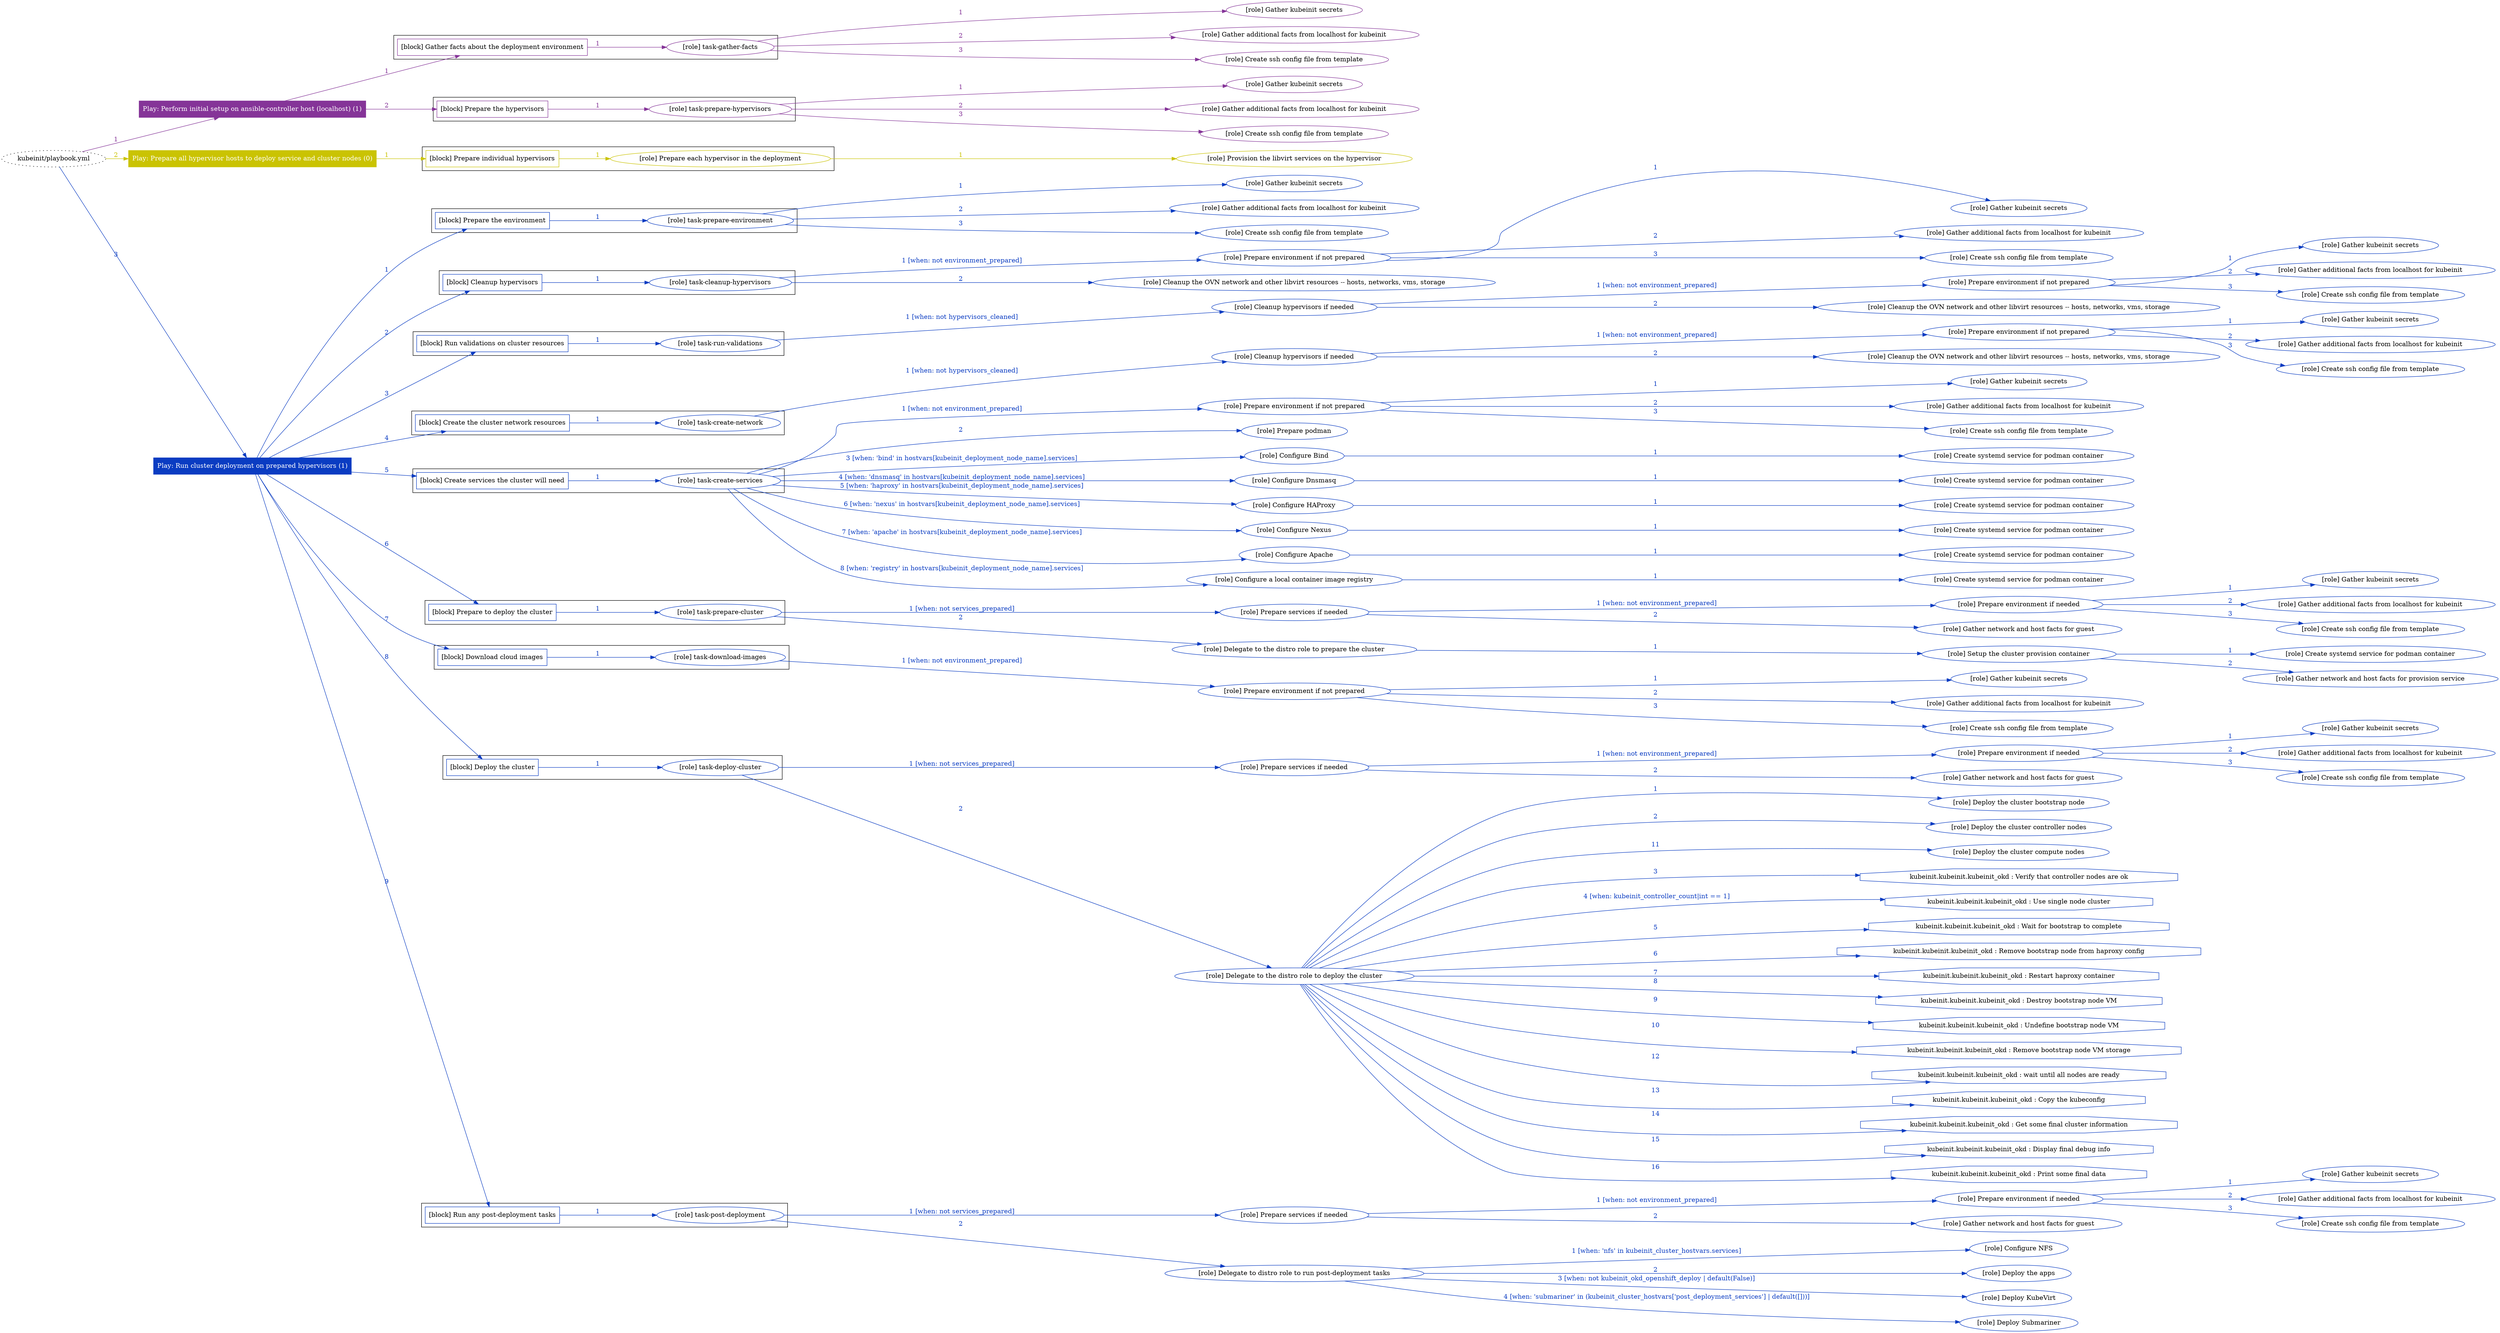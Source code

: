 digraph {
	graph [concentrate=true ordering=in rankdir=LR ratio=fill]
	edge [esep=5 sep=10]
	"kubeinit/playbook.yml" [URL="/home/runner/work/kubeinit/kubeinit/kubeinit/playbook.yml" id=playbook_5c64fff0 style=dotted]
	play_098c09b7 [label="Play: Perform initial setup on ansible-controller host (localhost) (1)" URL="/home/runner/work/kubeinit/kubeinit/kubeinit/playbook.yml" color="#853498" fontcolor="#ffffff" id=play_098c09b7 shape=box style=filled tooltip=localhost]
	"kubeinit/playbook.yml" -> play_098c09b7 [label="1 " color="#853498" fontcolor="#853498" id=edge_2350cc9f labeltooltip="1 " tooltip="1 "]
	subgraph "Gather kubeinit secrets" {
		role_f4198620 [label="[role] Gather kubeinit secrets" URL="/home/runner/.ansible/collections/ansible_collections/kubeinit/kubeinit/roles/kubeinit_prepare/tasks/gather_kubeinit_facts.yml" color="#853498" id=role_f4198620 tooltip="Gather kubeinit secrets"]
	}
	subgraph "Gather additional facts from localhost for kubeinit" {
		role_081569d1 [label="[role] Gather additional facts from localhost for kubeinit" URL="/home/runner/.ansible/collections/ansible_collections/kubeinit/kubeinit/roles/kubeinit_prepare/tasks/gather_kubeinit_facts.yml" color="#853498" id=role_081569d1 tooltip="Gather additional facts from localhost for kubeinit"]
	}
	subgraph "Create ssh config file from template" {
		role_ac00b45e [label="[role] Create ssh config file from template" URL="/home/runner/.ansible/collections/ansible_collections/kubeinit/kubeinit/roles/kubeinit_prepare/tasks/gather_kubeinit_facts.yml" color="#853498" id=role_ac00b45e tooltip="Create ssh config file from template"]
	}
	subgraph "task-gather-facts" {
		role_9a787d7d [label="[role] task-gather-facts" URL="/home/runner/work/kubeinit/kubeinit/kubeinit/playbook.yml" color="#853498" id=role_9a787d7d tooltip="task-gather-facts"]
		role_9a787d7d -> role_f4198620 [label="1 " color="#853498" fontcolor="#853498" id=edge_14271a82 labeltooltip="1 " tooltip="1 "]
		role_9a787d7d -> role_081569d1 [label="2 " color="#853498" fontcolor="#853498" id=edge_edb119b6 labeltooltip="2 " tooltip="2 "]
		role_9a787d7d -> role_ac00b45e [label="3 " color="#853498" fontcolor="#853498" id=edge_bda9914f labeltooltip="3 " tooltip="3 "]
	}
	subgraph "Gather kubeinit secrets" {
		role_eadb65dd [label="[role] Gather kubeinit secrets" URL="/home/runner/.ansible/collections/ansible_collections/kubeinit/kubeinit/roles/kubeinit_prepare/tasks/gather_kubeinit_facts.yml" color="#853498" id=role_eadb65dd tooltip="Gather kubeinit secrets"]
	}
	subgraph "Gather additional facts from localhost for kubeinit" {
		role_72139de1 [label="[role] Gather additional facts from localhost for kubeinit" URL="/home/runner/.ansible/collections/ansible_collections/kubeinit/kubeinit/roles/kubeinit_prepare/tasks/gather_kubeinit_facts.yml" color="#853498" id=role_72139de1 tooltip="Gather additional facts from localhost for kubeinit"]
	}
	subgraph "Create ssh config file from template" {
		role_6577b3f1 [label="[role] Create ssh config file from template" URL="/home/runner/.ansible/collections/ansible_collections/kubeinit/kubeinit/roles/kubeinit_prepare/tasks/gather_kubeinit_facts.yml" color="#853498" id=role_6577b3f1 tooltip="Create ssh config file from template"]
	}
	subgraph "task-prepare-hypervisors" {
		role_64efc238 [label="[role] task-prepare-hypervisors" URL="/home/runner/work/kubeinit/kubeinit/kubeinit/playbook.yml" color="#853498" id=role_64efc238 tooltip="task-prepare-hypervisors"]
		role_64efc238 -> role_eadb65dd [label="1 " color="#853498" fontcolor="#853498" id=edge_8f3de5b5 labeltooltip="1 " tooltip="1 "]
		role_64efc238 -> role_72139de1 [label="2 " color="#853498" fontcolor="#853498" id=edge_70d04e8b labeltooltip="2 " tooltip="2 "]
		role_64efc238 -> role_6577b3f1 [label="3 " color="#853498" fontcolor="#853498" id=edge_942d8813 labeltooltip="3 " tooltip="3 "]
	}
	subgraph "Play: Perform initial setup on ansible-controller host (localhost) (1)" {
		play_098c09b7 -> block_c48faa40 [label=1 color="#853498" fontcolor="#853498" id=edge_3a2347aa labeltooltip=1 tooltip=1]
		subgraph cluster_block_c48faa40 {
			block_c48faa40 [label="[block] Gather facts about the deployment environment" URL="/home/runner/work/kubeinit/kubeinit/kubeinit/playbook.yml" color="#853498" id=block_c48faa40 labeltooltip="Gather facts about the deployment environment" shape=box tooltip="Gather facts about the deployment environment"]
			block_c48faa40 -> role_9a787d7d [label="1 " color="#853498" fontcolor="#853498" id=edge_79a04553 labeltooltip="1 " tooltip="1 "]
		}
		play_098c09b7 -> block_b8f6a301 [label=2 color="#853498" fontcolor="#853498" id=edge_0a862037 labeltooltip=2 tooltip=2]
		subgraph cluster_block_b8f6a301 {
			block_b8f6a301 [label="[block] Prepare the hypervisors" URL="/home/runner/work/kubeinit/kubeinit/kubeinit/playbook.yml" color="#853498" id=block_b8f6a301 labeltooltip="Prepare the hypervisors" shape=box tooltip="Prepare the hypervisors"]
			block_b8f6a301 -> role_64efc238 [label="1 " color="#853498" fontcolor="#853498" id=edge_d7a56433 labeltooltip="1 " tooltip="1 "]
		}
	}
	play_0000eeab [label="Play: Prepare all hypervisor hosts to deploy service and cluster nodes (0)" URL="/home/runner/work/kubeinit/kubeinit/kubeinit/playbook.yml" color="#cac302" fontcolor="#ffffff" id=play_0000eeab shape=box style=filled tooltip="Play: Prepare all hypervisor hosts to deploy service and cluster nodes (0)"]
	"kubeinit/playbook.yml" -> play_0000eeab [label="2 " color="#cac302" fontcolor="#cac302" id=edge_6c7a5d6a labeltooltip="2 " tooltip="2 "]
	subgraph "Provision the libvirt services on the hypervisor" {
		role_10a92c51 [label="[role] Provision the libvirt services on the hypervisor" URL="/home/runner/.ansible/collections/ansible_collections/kubeinit/kubeinit/roles/kubeinit_prepare/tasks/prepare_hypervisor.yml" color="#cac302" id=role_10a92c51 tooltip="Provision the libvirt services on the hypervisor"]
	}
	subgraph "Prepare each hypervisor in the deployment" {
		role_95aa93ee [label="[role] Prepare each hypervisor in the deployment" URL="/home/runner/work/kubeinit/kubeinit/kubeinit/playbook.yml" color="#cac302" id=role_95aa93ee tooltip="Prepare each hypervisor in the deployment"]
		role_95aa93ee -> role_10a92c51 [label="1 " color="#cac302" fontcolor="#cac302" id=edge_3e588d19 labeltooltip="1 " tooltip="1 "]
	}
	subgraph "Play: Prepare all hypervisor hosts to deploy service and cluster nodes (0)" {
		play_0000eeab -> block_6b227961 [label=1 color="#cac302" fontcolor="#cac302" id=edge_3ff29197 labeltooltip=1 tooltip=1]
		subgraph cluster_block_6b227961 {
			block_6b227961 [label="[block] Prepare individual hypervisors" URL="/home/runner/work/kubeinit/kubeinit/kubeinit/playbook.yml" color="#cac302" id=block_6b227961 labeltooltip="Prepare individual hypervisors" shape=box tooltip="Prepare individual hypervisors"]
			block_6b227961 -> role_95aa93ee [label="1 " color="#cac302" fontcolor="#cac302" id=edge_d4e1f210 labeltooltip="1 " tooltip="1 "]
		}
	}
	play_dec44e5a [label="Play: Run cluster deployment on prepared hypervisors (1)" URL="/home/runner/work/kubeinit/kubeinit/kubeinit/playbook.yml" color="#0a3cc2" fontcolor="#ffffff" id=play_dec44e5a shape=box style=filled tooltip=localhost]
	"kubeinit/playbook.yml" -> play_dec44e5a [label="3 " color="#0a3cc2" fontcolor="#0a3cc2" id=edge_53914278 labeltooltip="3 " tooltip="3 "]
	subgraph "Gather kubeinit secrets" {
		role_0bfbb61c [label="[role] Gather kubeinit secrets" URL="/home/runner/.ansible/collections/ansible_collections/kubeinit/kubeinit/roles/kubeinit_prepare/tasks/gather_kubeinit_facts.yml" color="#0a3cc2" id=role_0bfbb61c tooltip="Gather kubeinit secrets"]
	}
	subgraph "Gather additional facts from localhost for kubeinit" {
		role_3742be3c [label="[role] Gather additional facts from localhost for kubeinit" URL="/home/runner/.ansible/collections/ansible_collections/kubeinit/kubeinit/roles/kubeinit_prepare/tasks/gather_kubeinit_facts.yml" color="#0a3cc2" id=role_3742be3c tooltip="Gather additional facts from localhost for kubeinit"]
	}
	subgraph "Create ssh config file from template" {
		role_8e2ca926 [label="[role] Create ssh config file from template" URL="/home/runner/.ansible/collections/ansible_collections/kubeinit/kubeinit/roles/kubeinit_prepare/tasks/gather_kubeinit_facts.yml" color="#0a3cc2" id=role_8e2ca926 tooltip="Create ssh config file from template"]
	}
	subgraph "task-prepare-environment" {
		role_1ad313c5 [label="[role] task-prepare-environment" URL="/home/runner/work/kubeinit/kubeinit/kubeinit/playbook.yml" color="#0a3cc2" id=role_1ad313c5 tooltip="task-prepare-environment"]
		role_1ad313c5 -> role_0bfbb61c [label="1 " color="#0a3cc2" fontcolor="#0a3cc2" id=edge_0ab4e9f3 labeltooltip="1 " tooltip="1 "]
		role_1ad313c5 -> role_3742be3c [label="2 " color="#0a3cc2" fontcolor="#0a3cc2" id=edge_0aeb4d5e labeltooltip="2 " tooltip="2 "]
		role_1ad313c5 -> role_8e2ca926 [label="3 " color="#0a3cc2" fontcolor="#0a3cc2" id=edge_7afc3b45 labeltooltip="3 " tooltip="3 "]
	}
	subgraph "Gather kubeinit secrets" {
		role_ff3e6375 [label="[role] Gather kubeinit secrets" URL="/home/runner/.ansible/collections/ansible_collections/kubeinit/kubeinit/roles/kubeinit_prepare/tasks/gather_kubeinit_facts.yml" color="#0a3cc2" id=role_ff3e6375 tooltip="Gather kubeinit secrets"]
	}
	subgraph "Gather additional facts from localhost for kubeinit" {
		role_a22461a1 [label="[role] Gather additional facts from localhost for kubeinit" URL="/home/runner/.ansible/collections/ansible_collections/kubeinit/kubeinit/roles/kubeinit_prepare/tasks/gather_kubeinit_facts.yml" color="#0a3cc2" id=role_a22461a1 tooltip="Gather additional facts from localhost for kubeinit"]
	}
	subgraph "Create ssh config file from template" {
		role_867b6ceb [label="[role] Create ssh config file from template" URL="/home/runner/.ansible/collections/ansible_collections/kubeinit/kubeinit/roles/kubeinit_prepare/tasks/gather_kubeinit_facts.yml" color="#0a3cc2" id=role_867b6ceb tooltip="Create ssh config file from template"]
	}
	subgraph "Prepare environment if not prepared" {
		role_15704f88 [label="[role] Prepare environment if not prepared" URL="/home/runner/.ansible/collections/ansible_collections/kubeinit/kubeinit/roles/kubeinit_prepare/tasks/cleanup_hypervisors.yml" color="#0a3cc2" id=role_15704f88 tooltip="Prepare environment if not prepared"]
		role_15704f88 -> role_ff3e6375 [label="1 " color="#0a3cc2" fontcolor="#0a3cc2" id=edge_af329da4 labeltooltip="1 " tooltip="1 "]
		role_15704f88 -> role_a22461a1 [label="2 " color="#0a3cc2" fontcolor="#0a3cc2" id=edge_a53b3f7c labeltooltip="2 " tooltip="2 "]
		role_15704f88 -> role_867b6ceb [label="3 " color="#0a3cc2" fontcolor="#0a3cc2" id=edge_0f8ad7c5 labeltooltip="3 " tooltip="3 "]
	}
	subgraph "Cleanup the OVN network and other libvirt resources -- hosts, networks, vms, storage" {
		role_e470b61a [label="[role] Cleanup the OVN network and other libvirt resources -- hosts, networks, vms, storage" URL="/home/runner/.ansible/collections/ansible_collections/kubeinit/kubeinit/roles/kubeinit_prepare/tasks/cleanup_hypervisors.yml" color="#0a3cc2" id=role_e470b61a tooltip="Cleanup the OVN network and other libvirt resources -- hosts, networks, vms, storage"]
	}
	subgraph "task-cleanup-hypervisors" {
		role_52346d52 [label="[role] task-cleanup-hypervisors" URL="/home/runner/work/kubeinit/kubeinit/kubeinit/playbook.yml" color="#0a3cc2" id=role_52346d52 tooltip="task-cleanup-hypervisors"]
		role_52346d52 -> role_15704f88 [label="1 [when: not environment_prepared]" color="#0a3cc2" fontcolor="#0a3cc2" id=edge_9ef0f795 labeltooltip="1 [when: not environment_prepared]" tooltip="1 [when: not environment_prepared]"]
		role_52346d52 -> role_e470b61a [label="2 " color="#0a3cc2" fontcolor="#0a3cc2" id=edge_a9c673ce labeltooltip="2 " tooltip="2 "]
	}
	subgraph "Gather kubeinit secrets" {
		role_a89149c8 [label="[role] Gather kubeinit secrets" URL="/home/runner/.ansible/collections/ansible_collections/kubeinit/kubeinit/roles/kubeinit_prepare/tasks/gather_kubeinit_facts.yml" color="#0a3cc2" id=role_a89149c8 tooltip="Gather kubeinit secrets"]
	}
	subgraph "Gather additional facts from localhost for kubeinit" {
		role_e8dc2c94 [label="[role] Gather additional facts from localhost for kubeinit" URL="/home/runner/.ansible/collections/ansible_collections/kubeinit/kubeinit/roles/kubeinit_prepare/tasks/gather_kubeinit_facts.yml" color="#0a3cc2" id=role_e8dc2c94 tooltip="Gather additional facts from localhost for kubeinit"]
	}
	subgraph "Create ssh config file from template" {
		role_a50199bf [label="[role] Create ssh config file from template" URL="/home/runner/.ansible/collections/ansible_collections/kubeinit/kubeinit/roles/kubeinit_prepare/tasks/gather_kubeinit_facts.yml" color="#0a3cc2" id=role_a50199bf tooltip="Create ssh config file from template"]
	}
	subgraph "Prepare environment if not prepared" {
		role_d327fd67 [label="[role] Prepare environment if not prepared" URL="/home/runner/.ansible/collections/ansible_collections/kubeinit/kubeinit/roles/kubeinit_prepare/tasks/cleanup_hypervisors.yml" color="#0a3cc2" id=role_d327fd67 tooltip="Prepare environment if not prepared"]
		role_d327fd67 -> role_a89149c8 [label="1 " color="#0a3cc2" fontcolor="#0a3cc2" id=edge_93977b64 labeltooltip="1 " tooltip="1 "]
		role_d327fd67 -> role_e8dc2c94 [label="2 " color="#0a3cc2" fontcolor="#0a3cc2" id=edge_7751d6c1 labeltooltip="2 " tooltip="2 "]
		role_d327fd67 -> role_a50199bf [label="3 " color="#0a3cc2" fontcolor="#0a3cc2" id=edge_877dbdea labeltooltip="3 " tooltip="3 "]
	}
	subgraph "Cleanup the OVN network and other libvirt resources -- hosts, networks, vms, storage" {
		role_d412f111 [label="[role] Cleanup the OVN network and other libvirt resources -- hosts, networks, vms, storage" URL="/home/runner/.ansible/collections/ansible_collections/kubeinit/kubeinit/roles/kubeinit_prepare/tasks/cleanup_hypervisors.yml" color="#0a3cc2" id=role_d412f111 tooltip="Cleanup the OVN network and other libvirt resources -- hosts, networks, vms, storage"]
	}
	subgraph "Cleanup hypervisors if needed" {
		role_64ca1bcd [label="[role] Cleanup hypervisors if needed" URL="/home/runner/.ansible/collections/ansible_collections/kubeinit/kubeinit/roles/kubeinit_validations/tasks/main.yml" color="#0a3cc2" id=role_64ca1bcd tooltip="Cleanup hypervisors if needed"]
		role_64ca1bcd -> role_d327fd67 [label="1 [when: not environment_prepared]" color="#0a3cc2" fontcolor="#0a3cc2" id=edge_56f8f1a5 labeltooltip="1 [when: not environment_prepared]" tooltip="1 [when: not environment_prepared]"]
		role_64ca1bcd -> role_d412f111 [label="2 " color="#0a3cc2" fontcolor="#0a3cc2" id=edge_bf649eb2 labeltooltip="2 " tooltip="2 "]
	}
	subgraph "task-run-validations" {
		role_cde4bd3a [label="[role] task-run-validations" URL="/home/runner/work/kubeinit/kubeinit/kubeinit/playbook.yml" color="#0a3cc2" id=role_cde4bd3a tooltip="task-run-validations"]
		role_cde4bd3a -> role_64ca1bcd [label="1 [when: not hypervisors_cleaned]" color="#0a3cc2" fontcolor="#0a3cc2" id=edge_0aca2f3b labeltooltip="1 [when: not hypervisors_cleaned]" tooltip="1 [when: not hypervisors_cleaned]"]
	}
	subgraph "Gather kubeinit secrets" {
		role_e634a314 [label="[role] Gather kubeinit secrets" URL="/home/runner/.ansible/collections/ansible_collections/kubeinit/kubeinit/roles/kubeinit_prepare/tasks/gather_kubeinit_facts.yml" color="#0a3cc2" id=role_e634a314 tooltip="Gather kubeinit secrets"]
	}
	subgraph "Gather additional facts from localhost for kubeinit" {
		role_7555a2d6 [label="[role] Gather additional facts from localhost for kubeinit" URL="/home/runner/.ansible/collections/ansible_collections/kubeinit/kubeinit/roles/kubeinit_prepare/tasks/gather_kubeinit_facts.yml" color="#0a3cc2" id=role_7555a2d6 tooltip="Gather additional facts from localhost for kubeinit"]
	}
	subgraph "Create ssh config file from template" {
		role_f706d76a [label="[role] Create ssh config file from template" URL="/home/runner/.ansible/collections/ansible_collections/kubeinit/kubeinit/roles/kubeinit_prepare/tasks/gather_kubeinit_facts.yml" color="#0a3cc2" id=role_f706d76a tooltip="Create ssh config file from template"]
	}
	subgraph "Prepare environment if not prepared" {
		role_e5080e1e [label="[role] Prepare environment if not prepared" URL="/home/runner/.ansible/collections/ansible_collections/kubeinit/kubeinit/roles/kubeinit_prepare/tasks/cleanup_hypervisors.yml" color="#0a3cc2" id=role_e5080e1e tooltip="Prepare environment if not prepared"]
		role_e5080e1e -> role_e634a314 [label="1 " color="#0a3cc2" fontcolor="#0a3cc2" id=edge_21ee3b00 labeltooltip="1 " tooltip="1 "]
		role_e5080e1e -> role_7555a2d6 [label="2 " color="#0a3cc2" fontcolor="#0a3cc2" id=edge_201059b6 labeltooltip="2 " tooltip="2 "]
		role_e5080e1e -> role_f706d76a [label="3 " color="#0a3cc2" fontcolor="#0a3cc2" id=edge_3ce6b2d3 labeltooltip="3 " tooltip="3 "]
	}
	subgraph "Cleanup the OVN network and other libvirt resources -- hosts, networks, vms, storage" {
		role_2176c674 [label="[role] Cleanup the OVN network and other libvirt resources -- hosts, networks, vms, storage" URL="/home/runner/.ansible/collections/ansible_collections/kubeinit/kubeinit/roles/kubeinit_prepare/tasks/cleanup_hypervisors.yml" color="#0a3cc2" id=role_2176c674 tooltip="Cleanup the OVN network and other libvirt resources -- hosts, networks, vms, storage"]
	}
	subgraph "Cleanup hypervisors if needed" {
		role_59fde56c [label="[role] Cleanup hypervisors if needed" URL="/home/runner/.ansible/collections/ansible_collections/kubeinit/kubeinit/roles/kubeinit_libvirt/tasks/create_network.yml" color="#0a3cc2" id=role_59fde56c tooltip="Cleanup hypervisors if needed"]
		role_59fde56c -> role_e5080e1e [label="1 [when: not environment_prepared]" color="#0a3cc2" fontcolor="#0a3cc2" id=edge_b52d0197 labeltooltip="1 [when: not environment_prepared]" tooltip="1 [when: not environment_prepared]"]
		role_59fde56c -> role_2176c674 [label="2 " color="#0a3cc2" fontcolor="#0a3cc2" id=edge_6ece2edd labeltooltip="2 " tooltip="2 "]
	}
	subgraph "task-create-network" {
		role_65bdd922 [label="[role] task-create-network" URL="/home/runner/work/kubeinit/kubeinit/kubeinit/playbook.yml" color="#0a3cc2" id=role_65bdd922 tooltip="task-create-network"]
		role_65bdd922 -> role_59fde56c [label="1 [when: not hypervisors_cleaned]" color="#0a3cc2" fontcolor="#0a3cc2" id=edge_44fb8774 labeltooltip="1 [when: not hypervisors_cleaned]" tooltip="1 [when: not hypervisors_cleaned]"]
	}
	subgraph "Gather kubeinit secrets" {
		role_01f61ab6 [label="[role] Gather kubeinit secrets" URL="/home/runner/.ansible/collections/ansible_collections/kubeinit/kubeinit/roles/kubeinit_prepare/tasks/gather_kubeinit_facts.yml" color="#0a3cc2" id=role_01f61ab6 tooltip="Gather kubeinit secrets"]
	}
	subgraph "Gather additional facts from localhost for kubeinit" {
		role_d1955b3e [label="[role] Gather additional facts from localhost for kubeinit" URL="/home/runner/.ansible/collections/ansible_collections/kubeinit/kubeinit/roles/kubeinit_prepare/tasks/gather_kubeinit_facts.yml" color="#0a3cc2" id=role_d1955b3e tooltip="Gather additional facts from localhost for kubeinit"]
	}
	subgraph "Create ssh config file from template" {
		role_9648705f [label="[role] Create ssh config file from template" URL="/home/runner/.ansible/collections/ansible_collections/kubeinit/kubeinit/roles/kubeinit_prepare/tasks/gather_kubeinit_facts.yml" color="#0a3cc2" id=role_9648705f tooltip="Create ssh config file from template"]
	}
	subgraph "Prepare environment if not prepared" {
		role_7384c52a [label="[role] Prepare environment if not prepared" URL="/home/runner/.ansible/collections/ansible_collections/kubeinit/kubeinit/roles/kubeinit_services/tasks/main.yml" color="#0a3cc2" id=role_7384c52a tooltip="Prepare environment if not prepared"]
		role_7384c52a -> role_01f61ab6 [label="1 " color="#0a3cc2" fontcolor="#0a3cc2" id=edge_254b2d4f labeltooltip="1 " tooltip="1 "]
		role_7384c52a -> role_d1955b3e [label="2 " color="#0a3cc2" fontcolor="#0a3cc2" id=edge_3104310b labeltooltip="2 " tooltip="2 "]
		role_7384c52a -> role_9648705f [label="3 " color="#0a3cc2" fontcolor="#0a3cc2" id=edge_7750cc52 labeltooltip="3 " tooltip="3 "]
	}
	subgraph "Prepare podman" {
		role_8d5133e2 [label="[role] Prepare podman" URL="/home/runner/.ansible/collections/ansible_collections/kubeinit/kubeinit/roles/kubeinit_services/tasks/00_create_service_pod.yml" color="#0a3cc2" id=role_8d5133e2 tooltip="Prepare podman"]
	}
	subgraph "Create systemd service for podman container" {
		role_8b932cbb [label="[role] Create systemd service for podman container" URL="/home/runner/.ansible/collections/ansible_collections/kubeinit/kubeinit/roles/kubeinit_bind/tasks/main.yml" color="#0a3cc2" id=role_8b932cbb tooltip="Create systemd service for podman container"]
	}
	subgraph "Configure Bind" {
		role_39aaa7f9 [label="[role] Configure Bind" URL="/home/runner/.ansible/collections/ansible_collections/kubeinit/kubeinit/roles/kubeinit_services/tasks/start_services_containers.yml" color="#0a3cc2" id=role_39aaa7f9 tooltip="Configure Bind"]
		role_39aaa7f9 -> role_8b932cbb [label="1 " color="#0a3cc2" fontcolor="#0a3cc2" id=edge_faf95ba1 labeltooltip="1 " tooltip="1 "]
	}
	subgraph "Create systemd service for podman container" {
		role_1ef664bf [label="[role] Create systemd service for podman container" URL="/home/runner/.ansible/collections/ansible_collections/kubeinit/kubeinit/roles/kubeinit_dnsmasq/tasks/main.yml" color="#0a3cc2" id=role_1ef664bf tooltip="Create systemd service for podman container"]
	}
	subgraph "Configure Dnsmasq" {
		role_c71fa013 [label="[role] Configure Dnsmasq" URL="/home/runner/.ansible/collections/ansible_collections/kubeinit/kubeinit/roles/kubeinit_services/tasks/start_services_containers.yml" color="#0a3cc2" id=role_c71fa013 tooltip="Configure Dnsmasq"]
		role_c71fa013 -> role_1ef664bf [label="1 " color="#0a3cc2" fontcolor="#0a3cc2" id=edge_e09557d7 labeltooltip="1 " tooltip="1 "]
	}
	subgraph "Create systemd service for podman container" {
		role_60b427e1 [label="[role] Create systemd service for podman container" URL="/home/runner/.ansible/collections/ansible_collections/kubeinit/kubeinit/roles/kubeinit_haproxy/tasks/main.yml" color="#0a3cc2" id=role_60b427e1 tooltip="Create systemd service for podman container"]
	}
	subgraph "Configure HAProxy" {
		role_0674ee67 [label="[role] Configure HAProxy" URL="/home/runner/.ansible/collections/ansible_collections/kubeinit/kubeinit/roles/kubeinit_services/tasks/start_services_containers.yml" color="#0a3cc2" id=role_0674ee67 tooltip="Configure HAProxy"]
		role_0674ee67 -> role_60b427e1 [label="1 " color="#0a3cc2" fontcolor="#0a3cc2" id=edge_0d2bffd2 labeltooltip="1 " tooltip="1 "]
	}
	subgraph "Create systemd service for podman container" {
		role_c76f2592 [label="[role] Create systemd service for podman container" URL="/home/runner/.ansible/collections/ansible_collections/kubeinit/kubeinit/roles/kubeinit_nexus/tasks/main.yml" color="#0a3cc2" id=role_c76f2592 tooltip="Create systemd service for podman container"]
	}
	subgraph "Configure Nexus" {
		role_ee5ab7eb [label="[role] Configure Nexus" URL="/home/runner/.ansible/collections/ansible_collections/kubeinit/kubeinit/roles/kubeinit_services/tasks/start_services_containers.yml" color="#0a3cc2" id=role_ee5ab7eb tooltip="Configure Nexus"]
		role_ee5ab7eb -> role_c76f2592 [label="1 " color="#0a3cc2" fontcolor="#0a3cc2" id=edge_83e555a3 labeltooltip="1 " tooltip="1 "]
	}
	subgraph "Create systemd service for podman container" {
		role_72ef8e6c [label="[role] Create systemd service for podman container" URL="/home/runner/.ansible/collections/ansible_collections/kubeinit/kubeinit/roles/kubeinit_apache/tasks/main.yml" color="#0a3cc2" id=role_72ef8e6c tooltip="Create systemd service for podman container"]
	}
	subgraph "Configure Apache" {
		role_3c59e923 [label="[role] Configure Apache" URL="/home/runner/.ansible/collections/ansible_collections/kubeinit/kubeinit/roles/kubeinit_services/tasks/start_services_containers.yml" color="#0a3cc2" id=role_3c59e923 tooltip="Configure Apache"]
		role_3c59e923 -> role_72ef8e6c [label="1 " color="#0a3cc2" fontcolor="#0a3cc2" id=edge_433777e1 labeltooltip="1 " tooltip="1 "]
	}
	subgraph "Create systemd service for podman container" {
		role_8da3b1e5 [label="[role] Create systemd service for podman container" URL="/home/runner/.ansible/collections/ansible_collections/kubeinit/kubeinit/roles/kubeinit_registry/tasks/main.yml" color="#0a3cc2" id=role_8da3b1e5 tooltip="Create systemd service for podman container"]
	}
	subgraph "Configure a local container image registry" {
		role_bbddc754 [label="[role] Configure a local container image registry" URL="/home/runner/.ansible/collections/ansible_collections/kubeinit/kubeinit/roles/kubeinit_services/tasks/start_services_containers.yml" color="#0a3cc2" id=role_bbddc754 tooltip="Configure a local container image registry"]
		role_bbddc754 -> role_8da3b1e5 [label="1 " color="#0a3cc2" fontcolor="#0a3cc2" id=edge_2de885a3 labeltooltip="1 " tooltip="1 "]
	}
	subgraph "task-create-services" {
		role_60b15736 [label="[role] task-create-services" URL="/home/runner/work/kubeinit/kubeinit/kubeinit/playbook.yml" color="#0a3cc2" id=role_60b15736 tooltip="task-create-services"]
		role_60b15736 -> role_7384c52a [label="1 [when: not environment_prepared]" color="#0a3cc2" fontcolor="#0a3cc2" id=edge_51ba9fbc labeltooltip="1 [when: not environment_prepared]" tooltip="1 [when: not environment_prepared]"]
		role_60b15736 -> role_8d5133e2 [label="2 " color="#0a3cc2" fontcolor="#0a3cc2" id=edge_beed1e22 labeltooltip="2 " tooltip="2 "]
		role_60b15736 -> role_39aaa7f9 [label="3 [when: 'bind' in hostvars[kubeinit_deployment_node_name].services]" color="#0a3cc2" fontcolor="#0a3cc2" id=edge_2a8fdf63 labeltooltip="3 [when: 'bind' in hostvars[kubeinit_deployment_node_name].services]" tooltip="3 [when: 'bind' in hostvars[kubeinit_deployment_node_name].services]"]
		role_60b15736 -> role_c71fa013 [label="4 [when: 'dnsmasq' in hostvars[kubeinit_deployment_node_name].services]" color="#0a3cc2" fontcolor="#0a3cc2" id=edge_ace4d89c labeltooltip="4 [when: 'dnsmasq' in hostvars[kubeinit_deployment_node_name].services]" tooltip="4 [when: 'dnsmasq' in hostvars[kubeinit_deployment_node_name].services]"]
		role_60b15736 -> role_0674ee67 [label="5 [when: 'haproxy' in hostvars[kubeinit_deployment_node_name].services]" color="#0a3cc2" fontcolor="#0a3cc2" id=edge_40989460 labeltooltip="5 [when: 'haproxy' in hostvars[kubeinit_deployment_node_name].services]" tooltip="5 [when: 'haproxy' in hostvars[kubeinit_deployment_node_name].services]"]
		role_60b15736 -> role_ee5ab7eb [label="6 [when: 'nexus' in hostvars[kubeinit_deployment_node_name].services]" color="#0a3cc2" fontcolor="#0a3cc2" id=edge_79c9bba2 labeltooltip="6 [when: 'nexus' in hostvars[kubeinit_deployment_node_name].services]" tooltip="6 [when: 'nexus' in hostvars[kubeinit_deployment_node_name].services]"]
		role_60b15736 -> role_3c59e923 [label="7 [when: 'apache' in hostvars[kubeinit_deployment_node_name].services]" color="#0a3cc2" fontcolor="#0a3cc2" id=edge_4de588dc labeltooltip="7 [when: 'apache' in hostvars[kubeinit_deployment_node_name].services]" tooltip="7 [when: 'apache' in hostvars[kubeinit_deployment_node_name].services]"]
		role_60b15736 -> role_bbddc754 [label="8 [when: 'registry' in hostvars[kubeinit_deployment_node_name].services]" color="#0a3cc2" fontcolor="#0a3cc2" id=edge_8f2f4680 labeltooltip="8 [when: 'registry' in hostvars[kubeinit_deployment_node_name].services]" tooltip="8 [when: 'registry' in hostvars[kubeinit_deployment_node_name].services]"]
	}
	subgraph "Gather kubeinit secrets" {
		role_fd5369f8 [label="[role] Gather kubeinit secrets" URL="/home/runner/.ansible/collections/ansible_collections/kubeinit/kubeinit/roles/kubeinit_prepare/tasks/gather_kubeinit_facts.yml" color="#0a3cc2" id=role_fd5369f8 tooltip="Gather kubeinit secrets"]
	}
	subgraph "Gather additional facts from localhost for kubeinit" {
		role_c42eaf80 [label="[role] Gather additional facts from localhost for kubeinit" URL="/home/runner/.ansible/collections/ansible_collections/kubeinit/kubeinit/roles/kubeinit_prepare/tasks/gather_kubeinit_facts.yml" color="#0a3cc2" id=role_c42eaf80 tooltip="Gather additional facts from localhost for kubeinit"]
	}
	subgraph "Create ssh config file from template" {
		role_a8abc93c [label="[role] Create ssh config file from template" URL="/home/runner/.ansible/collections/ansible_collections/kubeinit/kubeinit/roles/kubeinit_prepare/tasks/gather_kubeinit_facts.yml" color="#0a3cc2" id=role_a8abc93c tooltip="Create ssh config file from template"]
	}
	subgraph "Prepare environment if needed" {
		role_94348c85 [label="[role] Prepare environment if needed" URL="/home/runner/.ansible/collections/ansible_collections/kubeinit/kubeinit/roles/kubeinit_services/tasks/prepare_services.yml" color="#0a3cc2" id=role_94348c85 tooltip="Prepare environment if needed"]
		role_94348c85 -> role_fd5369f8 [label="1 " color="#0a3cc2" fontcolor="#0a3cc2" id=edge_80c50c39 labeltooltip="1 " tooltip="1 "]
		role_94348c85 -> role_c42eaf80 [label="2 " color="#0a3cc2" fontcolor="#0a3cc2" id=edge_e1c2eff1 labeltooltip="2 " tooltip="2 "]
		role_94348c85 -> role_a8abc93c [label="3 " color="#0a3cc2" fontcolor="#0a3cc2" id=edge_ad5be82f labeltooltip="3 " tooltip="3 "]
	}
	subgraph "Gather network and host facts for guest" {
		role_388a7942 [label="[role] Gather network and host facts for guest" URL="/home/runner/.ansible/collections/ansible_collections/kubeinit/kubeinit/roles/kubeinit_services/tasks/prepare_services.yml" color="#0a3cc2" id=role_388a7942 tooltip="Gather network and host facts for guest"]
	}
	subgraph "Prepare services if needed" {
		role_e81a5692 [label="[role] Prepare services if needed" URL="/home/runner/.ansible/collections/ansible_collections/kubeinit/kubeinit/roles/kubeinit_prepare/tasks/prepare_cluster.yml" color="#0a3cc2" id=role_e81a5692 tooltip="Prepare services if needed"]
		role_e81a5692 -> role_94348c85 [label="1 [when: not environment_prepared]" color="#0a3cc2" fontcolor="#0a3cc2" id=edge_30fa92bf labeltooltip="1 [when: not environment_prepared]" tooltip="1 [when: not environment_prepared]"]
		role_e81a5692 -> role_388a7942 [label="2 " color="#0a3cc2" fontcolor="#0a3cc2" id=edge_15ff889d labeltooltip="2 " tooltip="2 "]
	}
	subgraph "Create systemd service for podman container" {
		role_af8dda20 [label="[role] Create systemd service for podman container" URL="/home/runner/.ansible/collections/ansible_collections/kubeinit/kubeinit/roles/kubeinit_services/tasks/create_provision_container.yml" color="#0a3cc2" id=role_af8dda20 tooltip="Create systemd service for podman container"]
	}
	subgraph "Gather network and host facts for provision service" {
		role_e7683650 [label="[role] Gather network and host facts for provision service" URL="/home/runner/.ansible/collections/ansible_collections/kubeinit/kubeinit/roles/kubeinit_services/tasks/create_provision_container.yml" color="#0a3cc2" id=role_e7683650 tooltip="Gather network and host facts for provision service"]
	}
	subgraph "Setup the cluster provision container" {
		role_453167ea [label="[role] Setup the cluster provision container" URL="/home/runner/.ansible/collections/ansible_collections/kubeinit/kubeinit/roles/kubeinit_okd/tasks/prepare_cluster.yml" color="#0a3cc2" id=role_453167ea tooltip="Setup the cluster provision container"]
		role_453167ea -> role_af8dda20 [label="1 " color="#0a3cc2" fontcolor="#0a3cc2" id=edge_a5fbf781 labeltooltip="1 " tooltip="1 "]
		role_453167ea -> role_e7683650 [label="2 " color="#0a3cc2" fontcolor="#0a3cc2" id=edge_5c922fd2 labeltooltip="2 " tooltip="2 "]
	}
	subgraph "Delegate to the distro role to prepare the cluster" {
		role_a9fad967 [label="[role] Delegate to the distro role to prepare the cluster" URL="/home/runner/.ansible/collections/ansible_collections/kubeinit/kubeinit/roles/kubeinit_prepare/tasks/prepare_cluster.yml" color="#0a3cc2" id=role_a9fad967 tooltip="Delegate to the distro role to prepare the cluster"]
		role_a9fad967 -> role_453167ea [label="1 " color="#0a3cc2" fontcolor="#0a3cc2" id=edge_7dfecbc9 labeltooltip="1 " tooltip="1 "]
	}
	subgraph "task-prepare-cluster" {
		role_8174395f [label="[role] task-prepare-cluster" URL="/home/runner/work/kubeinit/kubeinit/kubeinit/playbook.yml" color="#0a3cc2" id=role_8174395f tooltip="task-prepare-cluster"]
		role_8174395f -> role_e81a5692 [label="1 [when: not services_prepared]" color="#0a3cc2" fontcolor="#0a3cc2" id=edge_3e4c285e labeltooltip="1 [when: not services_prepared]" tooltip="1 [when: not services_prepared]"]
		role_8174395f -> role_a9fad967 [label="2 " color="#0a3cc2" fontcolor="#0a3cc2" id=edge_9524d862 labeltooltip="2 " tooltip="2 "]
	}
	subgraph "Gather kubeinit secrets" {
		role_dcaf1c01 [label="[role] Gather kubeinit secrets" URL="/home/runner/.ansible/collections/ansible_collections/kubeinit/kubeinit/roles/kubeinit_prepare/tasks/gather_kubeinit_facts.yml" color="#0a3cc2" id=role_dcaf1c01 tooltip="Gather kubeinit secrets"]
	}
	subgraph "Gather additional facts from localhost for kubeinit" {
		role_3218fa65 [label="[role] Gather additional facts from localhost for kubeinit" URL="/home/runner/.ansible/collections/ansible_collections/kubeinit/kubeinit/roles/kubeinit_prepare/tasks/gather_kubeinit_facts.yml" color="#0a3cc2" id=role_3218fa65 tooltip="Gather additional facts from localhost for kubeinit"]
	}
	subgraph "Create ssh config file from template" {
		role_d6eb5ed1 [label="[role] Create ssh config file from template" URL="/home/runner/.ansible/collections/ansible_collections/kubeinit/kubeinit/roles/kubeinit_prepare/tasks/gather_kubeinit_facts.yml" color="#0a3cc2" id=role_d6eb5ed1 tooltip="Create ssh config file from template"]
	}
	subgraph "Prepare environment if not prepared" {
		role_d9e2c083 [label="[role] Prepare environment if not prepared" URL="/home/runner/.ansible/collections/ansible_collections/kubeinit/kubeinit/roles/kubeinit_libvirt/tasks/download_cloud_images.yml" color="#0a3cc2" id=role_d9e2c083 tooltip="Prepare environment if not prepared"]
		role_d9e2c083 -> role_dcaf1c01 [label="1 " color="#0a3cc2" fontcolor="#0a3cc2" id=edge_beea84c5 labeltooltip="1 " tooltip="1 "]
		role_d9e2c083 -> role_3218fa65 [label="2 " color="#0a3cc2" fontcolor="#0a3cc2" id=edge_5c97c82b labeltooltip="2 " tooltip="2 "]
		role_d9e2c083 -> role_d6eb5ed1 [label="3 " color="#0a3cc2" fontcolor="#0a3cc2" id=edge_9d302425 labeltooltip="3 " tooltip="3 "]
	}
	subgraph "task-download-images" {
		role_5ff23859 [label="[role] task-download-images" URL="/home/runner/work/kubeinit/kubeinit/kubeinit/playbook.yml" color="#0a3cc2" id=role_5ff23859 tooltip="task-download-images"]
		role_5ff23859 -> role_d9e2c083 [label="1 [when: not environment_prepared]" color="#0a3cc2" fontcolor="#0a3cc2" id=edge_61ce10ea labeltooltip="1 [when: not environment_prepared]" tooltip="1 [when: not environment_prepared]"]
	}
	subgraph "Gather kubeinit secrets" {
		role_dd8efd01 [label="[role] Gather kubeinit secrets" URL="/home/runner/.ansible/collections/ansible_collections/kubeinit/kubeinit/roles/kubeinit_prepare/tasks/gather_kubeinit_facts.yml" color="#0a3cc2" id=role_dd8efd01 tooltip="Gather kubeinit secrets"]
	}
	subgraph "Gather additional facts from localhost for kubeinit" {
		role_693bb4dc [label="[role] Gather additional facts from localhost for kubeinit" URL="/home/runner/.ansible/collections/ansible_collections/kubeinit/kubeinit/roles/kubeinit_prepare/tasks/gather_kubeinit_facts.yml" color="#0a3cc2" id=role_693bb4dc tooltip="Gather additional facts from localhost for kubeinit"]
	}
	subgraph "Create ssh config file from template" {
		role_21e83c35 [label="[role] Create ssh config file from template" URL="/home/runner/.ansible/collections/ansible_collections/kubeinit/kubeinit/roles/kubeinit_prepare/tasks/gather_kubeinit_facts.yml" color="#0a3cc2" id=role_21e83c35 tooltip="Create ssh config file from template"]
	}
	subgraph "Prepare environment if needed" {
		role_b5eb8b6a [label="[role] Prepare environment if needed" URL="/home/runner/.ansible/collections/ansible_collections/kubeinit/kubeinit/roles/kubeinit_services/tasks/prepare_services.yml" color="#0a3cc2" id=role_b5eb8b6a tooltip="Prepare environment if needed"]
		role_b5eb8b6a -> role_dd8efd01 [label="1 " color="#0a3cc2" fontcolor="#0a3cc2" id=edge_40abd5cc labeltooltip="1 " tooltip="1 "]
		role_b5eb8b6a -> role_693bb4dc [label="2 " color="#0a3cc2" fontcolor="#0a3cc2" id=edge_678014a1 labeltooltip="2 " tooltip="2 "]
		role_b5eb8b6a -> role_21e83c35 [label="3 " color="#0a3cc2" fontcolor="#0a3cc2" id=edge_b8ee6ed2 labeltooltip="3 " tooltip="3 "]
	}
	subgraph "Gather network and host facts for guest" {
		role_92344db1 [label="[role] Gather network and host facts for guest" URL="/home/runner/.ansible/collections/ansible_collections/kubeinit/kubeinit/roles/kubeinit_services/tasks/prepare_services.yml" color="#0a3cc2" id=role_92344db1 tooltip="Gather network and host facts for guest"]
	}
	subgraph "Prepare services if needed" {
		role_89b1cf74 [label="[role] Prepare services if needed" URL="/home/runner/.ansible/collections/ansible_collections/kubeinit/kubeinit/roles/kubeinit_prepare/tasks/deploy_cluster.yml" color="#0a3cc2" id=role_89b1cf74 tooltip="Prepare services if needed"]
		role_89b1cf74 -> role_b5eb8b6a [label="1 [when: not environment_prepared]" color="#0a3cc2" fontcolor="#0a3cc2" id=edge_311f0c2e labeltooltip="1 [when: not environment_prepared]" tooltip="1 [when: not environment_prepared]"]
		role_89b1cf74 -> role_92344db1 [label="2 " color="#0a3cc2" fontcolor="#0a3cc2" id=edge_4df42fe5 labeltooltip="2 " tooltip="2 "]
	}
	subgraph "Deploy the cluster bootstrap node" {
		role_3e282cd6 [label="[role] Deploy the cluster bootstrap node" URL="/home/runner/.ansible/collections/ansible_collections/kubeinit/kubeinit/roles/kubeinit_okd/tasks/main.yml" color="#0a3cc2" id=role_3e282cd6 tooltip="Deploy the cluster bootstrap node"]
	}
	subgraph "Deploy the cluster controller nodes" {
		role_b691ba81 [label="[role] Deploy the cluster controller nodes" URL="/home/runner/.ansible/collections/ansible_collections/kubeinit/kubeinit/roles/kubeinit_okd/tasks/main.yml" color="#0a3cc2" id=role_b691ba81 tooltip="Deploy the cluster controller nodes"]
	}
	subgraph "Deploy the cluster compute nodes" {
		role_908df6cf [label="[role] Deploy the cluster compute nodes" URL="/home/runner/.ansible/collections/ansible_collections/kubeinit/kubeinit/roles/kubeinit_okd/tasks/main.yml" color="#0a3cc2" id=role_908df6cf tooltip="Deploy the cluster compute nodes"]
	}
	subgraph "Delegate to the distro role to deploy the cluster" {
		role_693d46d5 [label="[role] Delegate to the distro role to deploy the cluster" URL="/home/runner/.ansible/collections/ansible_collections/kubeinit/kubeinit/roles/kubeinit_prepare/tasks/deploy_cluster.yml" color="#0a3cc2" id=role_693d46d5 tooltip="Delegate to the distro role to deploy the cluster"]
		role_693d46d5 -> role_3e282cd6 [label="1 " color="#0a3cc2" fontcolor="#0a3cc2" id=edge_6f45428c labeltooltip="1 " tooltip="1 "]
		role_693d46d5 -> role_b691ba81 [label="2 " color="#0a3cc2" fontcolor="#0a3cc2" id=edge_66af0278 labeltooltip="2 " tooltip="2 "]
		task_7aa66855 [label="kubeinit.kubeinit.kubeinit_okd : Verify that controller nodes are ok" URL="/home/runner/.ansible/collections/ansible_collections/kubeinit/kubeinit/roles/kubeinit_okd/tasks/main.yml" color="#0a3cc2" id=task_7aa66855 shape=octagon tooltip="kubeinit.kubeinit.kubeinit_okd : Verify that controller nodes are ok"]
		role_693d46d5 -> task_7aa66855 [label="3 " color="#0a3cc2" fontcolor="#0a3cc2" id=edge_43c4b061 labeltooltip="3 " tooltip="3 "]
		task_09587adc [label="kubeinit.kubeinit.kubeinit_okd : Use single node cluster" URL="/home/runner/.ansible/collections/ansible_collections/kubeinit/kubeinit/roles/kubeinit_okd/tasks/main.yml" color="#0a3cc2" id=task_09587adc shape=octagon tooltip="kubeinit.kubeinit.kubeinit_okd : Use single node cluster"]
		role_693d46d5 -> task_09587adc [label="4 [when: kubeinit_controller_count|int == 1]" color="#0a3cc2" fontcolor="#0a3cc2" id=edge_fd88393f labeltooltip="4 [when: kubeinit_controller_count|int == 1]" tooltip="4 [when: kubeinit_controller_count|int == 1]"]
		task_3ce17f46 [label="kubeinit.kubeinit.kubeinit_okd : Wait for bootstrap to complete" URL="/home/runner/.ansible/collections/ansible_collections/kubeinit/kubeinit/roles/kubeinit_okd/tasks/main.yml" color="#0a3cc2" id=task_3ce17f46 shape=octagon tooltip="kubeinit.kubeinit.kubeinit_okd : Wait for bootstrap to complete"]
		role_693d46d5 -> task_3ce17f46 [label="5 " color="#0a3cc2" fontcolor="#0a3cc2" id=edge_c8a58458 labeltooltip="5 " tooltip="5 "]
		task_ed508410 [label="kubeinit.kubeinit.kubeinit_okd : Remove bootstrap node from haproxy config" URL="/home/runner/.ansible/collections/ansible_collections/kubeinit/kubeinit/roles/kubeinit_okd/tasks/main.yml" color="#0a3cc2" id=task_ed508410 shape=octagon tooltip="kubeinit.kubeinit.kubeinit_okd : Remove bootstrap node from haproxy config"]
		role_693d46d5 -> task_ed508410 [label="6 " color="#0a3cc2" fontcolor="#0a3cc2" id=edge_9381ac1e labeltooltip="6 " tooltip="6 "]
		task_03a74251 [label="kubeinit.kubeinit.kubeinit_okd : Restart haproxy container" URL="/home/runner/.ansible/collections/ansible_collections/kubeinit/kubeinit/roles/kubeinit_okd/tasks/main.yml" color="#0a3cc2" id=task_03a74251 shape=octagon tooltip="kubeinit.kubeinit.kubeinit_okd : Restart haproxy container"]
		role_693d46d5 -> task_03a74251 [label="7 " color="#0a3cc2" fontcolor="#0a3cc2" id=edge_a0d97131 labeltooltip="7 " tooltip="7 "]
		task_b8073ba6 [label="kubeinit.kubeinit.kubeinit_okd : Destroy bootstrap node VM" URL="/home/runner/.ansible/collections/ansible_collections/kubeinit/kubeinit/roles/kubeinit_okd/tasks/main.yml" color="#0a3cc2" id=task_b8073ba6 shape=octagon tooltip="kubeinit.kubeinit.kubeinit_okd : Destroy bootstrap node VM"]
		role_693d46d5 -> task_b8073ba6 [label="8 " color="#0a3cc2" fontcolor="#0a3cc2" id=edge_f8f257aa labeltooltip="8 " tooltip="8 "]
		task_6b345927 [label="kubeinit.kubeinit.kubeinit_okd : Undefine bootstrap node VM" URL="/home/runner/.ansible/collections/ansible_collections/kubeinit/kubeinit/roles/kubeinit_okd/tasks/main.yml" color="#0a3cc2" id=task_6b345927 shape=octagon tooltip="kubeinit.kubeinit.kubeinit_okd : Undefine bootstrap node VM"]
		role_693d46d5 -> task_6b345927 [label="9 " color="#0a3cc2" fontcolor="#0a3cc2" id=edge_b2edc50a labeltooltip="9 " tooltip="9 "]
		task_390b787e [label="kubeinit.kubeinit.kubeinit_okd : Remove bootstrap node VM storage" URL="/home/runner/.ansible/collections/ansible_collections/kubeinit/kubeinit/roles/kubeinit_okd/tasks/main.yml" color="#0a3cc2" id=task_390b787e shape=octagon tooltip="kubeinit.kubeinit.kubeinit_okd : Remove bootstrap node VM storage"]
		role_693d46d5 -> task_390b787e [label="10 " color="#0a3cc2" fontcolor="#0a3cc2" id=edge_13a458c4 labeltooltip="10 " tooltip="10 "]
		role_693d46d5 -> role_908df6cf [label="11 " color="#0a3cc2" fontcolor="#0a3cc2" id=edge_27ee8611 labeltooltip="11 " tooltip="11 "]
		task_5468bbf0 [label="kubeinit.kubeinit.kubeinit_okd : wait until all nodes are ready" URL="/home/runner/.ansible/collections/ansible_collections/kubeinit/kubeinit/roles/kubeinit_okd/tasks/main.yml" color="#0a3cc2" id=task_5468bbf0 shape=octagon tooltip="kubeinit.kubeinit.kubeinit_okd : wait until all nodes are ready"]
		role_693d46d5 -> task_5468bbf0 [label="12 " color="#0a3cc2" fontcolor="#0a3cc2" id=edge_f80f8478 labeltooltip="12 " tooltip="12 "]
		task_8ac962e7 [label="kubeinit.kubeinit.kubeinit_okd : Copy the kubeconfig" URL="/home/runner/.ansible/collections/ansible_collections/kubeinit/kubeinit/roles/kubeinit_okd/tasks/main.yml" color="#0a3cc2" id=task_8ac962e7 shape=octagon tooltip="kubeinit.kubeinit.kubeinit_okd : Copy the kubeconfig"]
		role_693d46d5 -> task_8ac962e7 [label="13 " color="#0a3cc2" fontcolor="#0a3cc2" id=edge_80f087bb labeltooltip="13 " tooltip="13 "]
		task_d531ed2a [label="kubeinit.kubeinit.kubeinit_okd : Get some final cluster information" URL="/home/runner/.ansible/collections/ansible_collections/kubeinit/kubeinit/roles/kubeinit_okd/tasks/main.yml" color="#0a3cc2" id=task_d531ed2a shape=octagon tooltip="kubeinit.kubeinit.kubeinit_okd : Get some final cluster information"]
		role_693d46d5 -> task_d531ed2a [label="14 " color="#0a3cc2" fontcolor="#0a3cc2" id=edge_572d35f0 labeltooltip="14 " tooltip="14 "]
		task_fdcef08e [label="kubeinit.kubeinit.kubeinit_okd : Display final debug info" URL="/home/runner/.ansible/collections/ansible_collections/kubeinit/kubeinit/roles/kubeinit_okd/tasks/main.yml" color="#0a3cc2" id=task_fdcef08e shape=octagon tooltip="kubeinit.kubeinit.kubeinit_okd : Display final debug info"]
		role_693d46d5 -> task_fdcef08e [label="15 " color="#0a3cc2" fontcolor="#0a3cc2" id=edge_1e0bb352 labeltooltip="15 " tooltip="15 "]
		task_5cac73bc [label="kubeinit.kubeinit.kubeinit_okd : Print some final data" URL="/home/runner/.ansible/collections/ansible_collections/kubeinit/kubeinit/roles/kubeinit_okd/tasks/main.yml" color="#0a3cc2" id=task_5cac73bc shape=octagon tooltip="kubeinit.kubeinit.kubeinit_okd : Print some final data"]
		role_693d46d5 -> task_5cac73bc [label="16 " color="#0a3cc2" fontcolor="#0a3cc2" id=edge_b50d779e labeltooltip="16 " tooltip="16 "]
	}
	subgraph "task-deploy-cluster" {
		role_2fd97849 [label="[role] task-deploy-cluster" URL="/home/runner/work/kubeinit/kubeinit/kubeinit/playbook.yml" color="#0a3cc2" id=role_2fd97849 tooltip="task-deploy-cluster"]
		role_2fd97849 -> role_89b1cf74 [label="1 [when: not services_prepared]" color="#0a3cc2" fontcolor="#0a3cc2" id=edge_2912e24e labeltooltip="1 [when: not services_prepared]" tooltip="1 [when: not services_prepared]"]
		role_2fd97849 -> role_693d46d5 [label="2 " color="#0a3cc2" fontcolor="#0a3cc2" id=edge_47061764 labeltooltip="2 " tooltip="2 "]
	}
	subgraph "Gather kubeinit secrets" {
		role_d7d0cd29 [label="[role] Gather kubeinit secrets" URL="/home/runner/.ansible/collections/ansible_collections/kubeinit/kubeinit/roles/kubeinit_prepare/tasks/gather_kubeinit_facts.yml" color="#0a3cc2" id=role_d7d0cd29 tooltip="Gather kubeinit secrets"]
	}
	subgraph "Gather additional facts from localhost for kubeinit" {
		role_c447e403 [label="[role] Gather additional facts from localhost for kubeinit" URL="/home/runner/.ansible/collections/ansible_collections/kubeinit/kubeinit/roles/kubeinit_prepare/tasks/gather_kubeinit_facts.yml" color="#0a3cc2" id=role_c447e403 tooltip="Gather additional facts from localhost for kubeinit"]
	}
	subgraph "Create ssh config file from template" {
		role_384c45d7 [label="[role] Create ssh config file from template" URL="/home/runner/.ansible/collections/ansible_collections/kubeinit/kubeinit/roles/kubeinit_prepare/tasks/gather_kubeinit_facts.yml" color="#0a3cc2" id=role_384c45d7 tooltip="Create ssh config file from template"]
	}
	subgraph "Prepare environment if needed" {
		role_61a71342 [label="[role] Prepare environment if needed" URL="/home/runner/.ansible/collections/ansible_collections/kubeinit/kubeinit/roles/kubeinit_services/tasks/prepare_services.yml" color="#0a3cc2" id=role_61a71342 tooltip="Prepare environment if needed"]
		role_61a71342 -> role_d7d0cd29 [label="1 " color="#0a3cc2" fontcolor="#0a3cc2" id=edge_afc6a665 labeltooltip="1 " tooltip="1 "]
		role_61a71342 -> role_c447e403 [label="2 " color="#0a3cc2" fontcolor="#0a3cc2" id=edge_587d674f labeltooltip="2 " tooltip="2 "]
		role_61a71342 -> role_384c45d7 [label="3 " color="#0a3cc2" fontcolor="#0a3cc2" id=edge_5ebcda65 labeltooltip="3 " tooltip="3 "]
	}
	subgraph "Gather network and host facts for guest" {
		role_6c2ca6eb [label="[role] Gather network and host facts for guest" URL="/home/runner/.ansible/collections/ansible_collections/kubeinit/kubeinit/roles/kubeinit_services/tasks/prepare_services.yml" color="#0a3cc2" id=role_6c2ca6eb tooltip="Gather network and host facts for guest"]
	}
	subgraph "Prepare services if needed" {
		role_7dbcfd04 [label="[role] Prepare services if needed" URL="/home/runner/.ansible/collections/ansible_collections/kubeinit/kubeinit/roles/kubeinit_prepare/tasks/post_deployment.yml" color="#0a3cc2" id=role_7dbcfd04 tooltip="Prepare services if needed"]
		role_7dbcfd04 -> role_61a71342 [label="1 [when: not environment_prepared]" color="#0a3cc2" fontcolor="#0a3cc2" id=edge_5100cfb7 labeltooltip="1 [when: not environment_prepared]" tooltip="1 [when: not environment_prepared]"]
		role_7dbcfd04 -> role_6c2ca6eb [label="2 " color="#0a3cc2" fontcolor="#0a3cc2" id=edge_26632dff labeltooltip="2 " tooltip="2 "]
	}
	subgraph "Configure NFS" {
		role_a6555ee4 [label="[role] Configure NFS" URL="/home/runner/.ansible/collections/ansible_collections/kubeinit/kubeinit/roles/kubeinit_okd/tasks/post_deployment_tasks.yml" color="#0a3cc2" id=role_a6555ee4 tooltip="Configure NFS"]
	}
	subgraph "Deploy the apps" {
		role_83127303 [label="[role] Deploy the apps" URL="/home/runner/.ansible/collections/ansible_collections/kubeinit/kubeinit/roles/kubeinit_okd/tasks/post_deployment_tasks.yml" color="#0a3cc2" id=role_83127303 tooltip="Deploy the apps"]
	}
	subgraph "Deploy KubeVirt" {
		role_3b11244a [label="[role] Deploy KubeVirt" URL="/home/runner/.ansible/collections/ansible_collections/kubeinit/kubeinit/roles/kubeinit_okd/tasks/post_deployment_tasks.yml" color="#0a3cc2" id=role_3b11244a tooltip="Deploy KubeVirt"]
	}
	subgraph "Deploy Submariner" {
		role_2a9a915d [label="[role] Deploy Submariner" URL="/home/runner/.ansible/collections/ansible_collections/kubeinit/kubeinit/roles/kubeinit_okd/tasks/post_deployment_tasks.yml" color="#0a3cc2" id=role_2a9a915d tooltip="Deploy Submariner"]
	}
	subgraph "Delegate to distro role to run post-deployment tasks" {
		role_e85517ab [label="[role] Delegate to distro role to run post-deployment tasks" URL="/home/runner/.ansible/collections/ansible_collections/kubeinit/kubeinit/roles/kubeinit_prepare/tasks/post_deployment.yml" color="#0a3cc2" id=role_e85517ab tooltip="Delegate to distro role to run post-deployment tasks"]
		role_e85517ab -> role_a6555ee4 [label="1 [when: 'nfs' in kubeinit_cluster_hostvars.services]" color="#0a3cc2" fontcolor="#0a3cc2" id=edge_3837ea11 labeltooltip="1 [when: 'nfs' in kubeinit_cluster_hostvars.services]" tooltip="1 [when: 'nfs' in kubeinit_cluster_hostvars.services]"]
		role_e85517ab -> role_83127303 [label="2 " color="#0a3cc2" fontcolor="#0a3cc2" id=edge_02cbf4d0 labeltooltip="2 " tooltip="2 "]
		role_e85517ab -> role_3b11244a [label="3 [when: not kubeinit_okd_openshift_deploy | default(False)]" color="#0a3cc2" fontcolor="#0a3cc2" id=edge_3a0ae388 labeltooltip="3 [when: not kubeinit_okd_openshift_deploy | default(False)]" tooltip="3 [when: not kubeinit_okd_openshift_deploy | default(False)]"]
		role_e85517ab -> role_2a9a915d [label="4 [when: 'submariner' in (kubeinit_cluster_hostvars['post_deployment_services'] | default([]))]" color="#0a3cc2" fontcolor="#0a3cc2" id=edge_8ae30327 labeltooltip="4 [when: 'submariner' in (kubeinit_cluster_hostvars['post_deployment_services'] | default([]))]" tooltip="4 [when: 'submariner' in (kubeinit_cluster_hostvars['post_deployment_services'] | default([]))]"]
	}
	subgraph "task-post-deployment" {
		role_44190fc6 [label="[role] task-post-deployment" URL="/home/runner/work/kubeinit/kubeinit/kubeinit/playbook.yml" color="#0a3cc2" id=role_44190fc6 tooltip="task-post-deployment"]
		role_44190fc6 -> role_7dbcfd04 [label="1 [when: not services_prepared]" color="#0a3cc2" fontcolor="#0a3cc2" id=edge_f803c301 labeltooltip="1 [when: not services_prepared]" tooltip="1 [when: not services_prepared]"]
		role_44190fc6 -> role_e85517ab [label="2 " color="#0a3cc2" fontcolor="#0a3cc2" id=edge_418696c7 labeltooltip="2 " tooltip="2 "]
	}
	subgraph "Play: Run cluster deployment on prepared hypervisors (1)" {
		play_dec44e5a -> block_9bf1af23 [label=1 color="#0a3cc2" fontcolor="#0a3cc2" id=edge_7d2e1dcb labeltooltip=1 tooltip=1]
		subgraph cluster_block_9bf1af23 {
			block_9bf1af23 [label="[block] Prepare the environment" URL="/home/runner/work/kubeinit/kubeinit/kubeinit/playbook.yml" color="#0a3cc2" id=block_9bf1af23 labeltooltip="Prepare the environment" shape=box tooltip="Prepare the environment"]
			block_9bf1af23 -> role_1ad313c5 [label="1 " color="#0a3cc2" fontcolor="#0a3cc2" id=edge_e0dbff82 labeltooltip="1 " tooltip="1 "]
		}
		play_dec44e5a -> block_4910568a [label=2 color="#0a3cc2" fontcolor="#0a3cc2" id=edge_22bcb924 labeltooltip=2 tooltip=2]
		subgraph cluster_block_4910568a {
			block_4910568a [label="[block] Cleanup hypervisors" URL="/home/runner/work/kubeinit/kubeinit/kubeinit/playbook.yml" color="#0a3cc2" id=block_4910568a labeltooltip="Cleanup hypervisors" shape=box tooltip="Cleanup hypervisors"]
			block_4910568a -> role_52346d52 [label="1 " color="#0a3cc2" fontcolor="#0a3cc2" id=edge_6754fa2d labeltooltip="1 " tooltip="1 "]
		}
		play_dec44e5a -> block_aa43f0ed [label=3 color="#0a3cc2" fontcolor="#0a3cc2" id=edge_5fbc1642 labeltooltip=3 tooltip=3]
		subgraph cluster_block_aa43f0ed {
			block_aa43f0ed [label="[block] Run validations on cluster resources" URL="/home/runner/work/kubeinit/kubeinit/kubeinit/playbook.yml" color="#0a3cc2" id=block_aa43f0ed labeltooltip="Run validations on cluster resources" shape=box tooltip="Run validations on cluster resources"]
			block_aa43f0ed -> role_cde4bd3a [label="1 " color="#0a3cc2" fontcolor="#0a3cc2" id=edge_26afce18 labeltooltip="1 " tooltip="1 "]
		}
		play_dec44e5a -> block_b8530e1f [label=4 color="#0a3cc2" fontcolor="#0a3cc2" id=edge_bfa67d40 labeltooltip=4 tooltip=4]
		subgraph cluster_block_b8530e1f {
			block_b8530e1f [label="[block] Create the cluster network resources" URL="/home/runner/work/kubeinit/kubeinit/kubeinit/playbook.yml" color="#0a3cc2" id=block_b8530e1f labeltooltip="Create the cluster network resources" shape=box tooltip="Create the cluster network resources"]
			block_b8530e1f -> role_65bdd922 [label="1 " color="#0a3cc2" fontcolor="#0a3cc2" id=edge_d958cae8 labeltooltip="1 " tooltip="1 "]
		}
		play_dec44e5a -> block_5c68a478 [label=5 color="#0a3cc2" fontcolor="#0a3cc2" id=edge_c3420b54 labeltooltip=5 tooltip=5]
		subgraph cluster_block_5c68a478 {
			block_5c68a478 [label="[block] Create services the cluster will need" URL="/home/runner/work/kubeinit/kubeinit/kubeinit/playbook.yml" color="#0a3cc2" id=block_5c68a478 labeltooltip="Create services the cluster will need" shape=box tooltip="Create services the cluster will need"]
			block_5c68a478 -> role_60b15736 [label="1 " color="#0a3cc2" fontcolor="#0a3cc2" id=edge_ddd0ed74 labeltooltip="1 " tooltip="1 "]
		}
		play_dec44e5a -> block_44a6d1b6 [label=6 color="#0a3cc2" fontcolor="#0a3cc2" id=edge_23e60dbf labeltooltip=6 tooltip=6]
		subgraph cluster_block_44a6d1b6 {
			block_44a6d1b6 [label="[block] Prepare to deploy the cluster" URL="/home/runner/work/kubeinit/kubeinit/kubeinit/playbook.yml" color="#0a3cc2" id=block_44a6d1b6 labeltooltip="Prepare to deploy the cluster" shape=box tooltip="Prepare to deploy the cluster"]
			block_44a6d1b6 -> role_8174395f [label="1 " color="#0a3cc2" fontcolor="#0a3cc2" id=edge_67378e22 labeltooltip="1 " tooltip="1 "]
		}
		play_dec44e5a -> block_00ad01a5 [label=7 color="#0a3cc2" fontcolor="#0a3cc2" id=edge_001cf780 labeltooltip=7 tooltip=7]
		subgraph cluster_block_00ad01a5 {
			block_00ad01a5 [label="[block] Download cloud images" URL="/home/runner/work/kubeinit/kubeinit/kubeinit/playbook.yml" color="#0a3cc2" id=block_00ad01a5 labeltooltip="Download cloud images" shape=box tooltip="Download cloud images"]
			block_00ad01a5 -> role_5ff23859 [label="1 " color="#0a3cc2" fontcolor="#0a3cc2" id=edge_dabb8316 labeltooltip="1 " tooltip="1 "]
		}
		play_dec44e5a -> block_b187a617 [label=8 color="#0a3cc2" fontcolor="#0a3cc2" id=edge_e673ae14 labeltooltip=8 tooltip=8]
		subgraph cluster_block_b187a617 {
			block_b187a617 [label="[block] Deploy the cluster" URL="/home/runner/work/kubeinit/kubeinit/kubeinit/playbook.yml" color="#0a3cc2" id=block_b187a617 labeltooltip="Deploy the cluster" shape=box tooltip="Deploy the cluster"]
			block_b187a617 -> role_2fd97849 [label="1 " color="#0a3cc2" fontcolor="#0a3cc2" id=edge_fb5554d8 labeltooltip="1 " tooltip="1 "]
		}
		play_dec44e5a -> block_a8cf7dc0 [label=9 color="#0a3cc2" fontcolor="#0a3cc2" id=edge_1c6a5f62 labeltooltip=9 tooltip=9]
		subgraph cluster_block_a8cf7dc0 {
			block_a8cf7dc0 [label="[block] Run any post-deployment tasks" URL="/home/runner/work/kubeinit/kubeinit/kubeinit/playbook.yml" color="#0a3cc2" id=block_a8cf7dc0 labeltooltip="Run any post-deployment tasks" shape=box tooltip="Run any post-deployment tasks"]
			block_a8cf7dc0 -> role_44190fc6 [label="1 " color="#0a3cc2" fontcolor="#0a3cc2" id=edge_19532301 labeltooltip="1 " tooltip="1 "]
		}
	}
}
